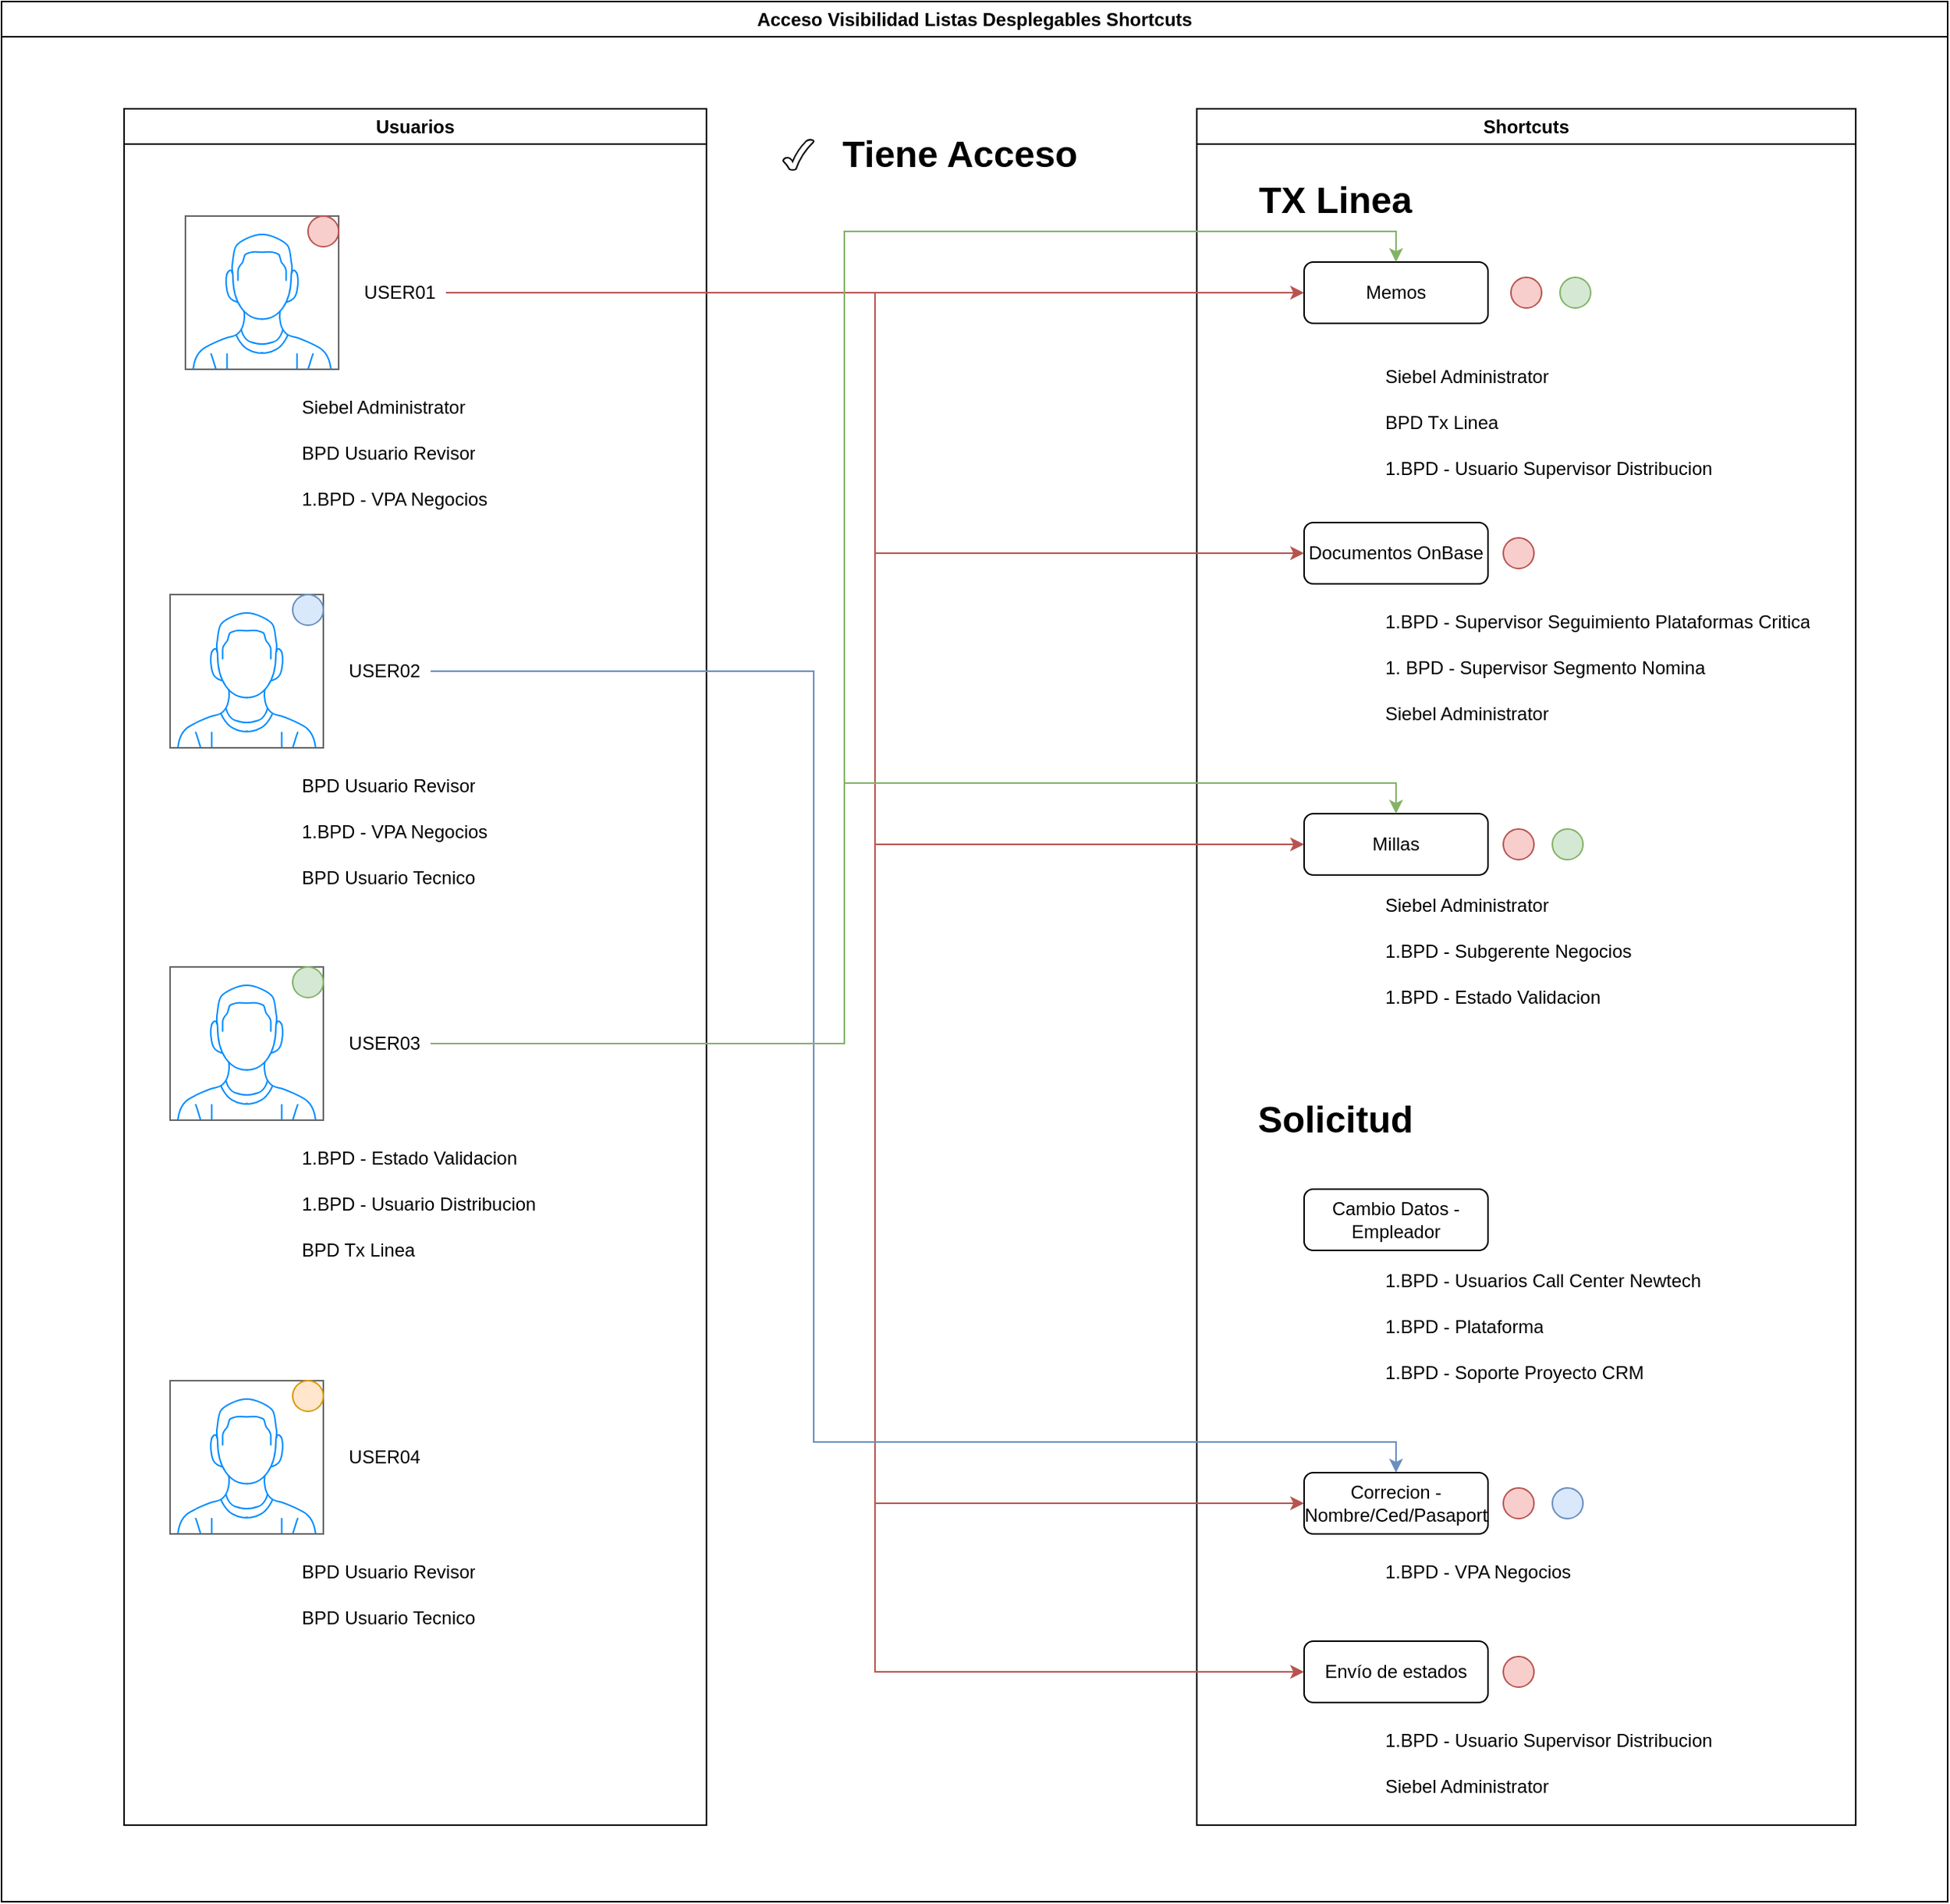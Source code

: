 <mxfile version="24.0.1" type="github">
  <diagram name="Página-1" id="e1_wRRaNP_i4suFVxVqr">
    <mxGraphModel dx="2041" dy="1476" grid="1" gridSize="10" guides="1" tooltips="1" connect="1" arrows="1" fold="1" page="1" pageScale="1" pageWidth="827" pageHeight="1169" math="0" shadow="0">
      <root>
        <mxCell id="0" />
        <mxCell id="1" parent="0" />
        <mxCell id="oCR6-psDNviW3AfrLjAQ-1" value="Acceso Visibilidad Listas Desplegables Shortcuts" style="swimlane;whiteSpace=wrap;html=1;" vertex="1" parent="1">
          <mxGeometry x="910" y="40" width="1270" height="1240" as="geometry" />
        </mxCell>
        <mxCell id="w67qg9FCLOekjY4AeZFf-46" value="" style="verticalLabelPosition=bottom;verticalAlign=top;html=1;shape=mxgraph.basic.tick" parent="oCR6-psDNviW3AfrLjAQ-1" vertex="1">
          <mxGeometry x="510" y="90" width="20" height="20" as="geometry" />
        </mxCell>
        <mxCell id="w67qg9FCLOekjY4AeZFf-47" value="Tiene Acceso" style="text;strokeColor=none;fillColor=none;html=1;fontSize=24;fontStyle=1;verticalAlign=middle;align=center;" parent="oCR6-psDNviW3AfrLjAQ-1" vertex="1">
          <mxGeometry x="540" y="80" width="170" height="40" as="geometry" />
        </mxCell>
        <mxCell id="w67qg9FCLOekjY4AeZFf-48" value="Usuarios" style="swimlane;whiteSpace=wrap;html=1;startSize=23;" parent="oCR6-psDNviW3AfrLjAQ-1" vertex="1">
          <mxGeometry x="80" y="70" width="380" height="1120" as="geometry" />
        </mxCell>
        <mxCell id="w67qg9FCLOekjY4AeZFf-1" value="" style="verticalLabelPosition=bottom;shadow=0;dashed=0;align=center;html=1;verticalAlign=top;strokeWidth=1;shape=mxgraph.mockup.containers.userMale;strokeColor=#666666;strokeColor2=#008cff;" parent="w67qg9FCLOekjY4AeZFf-48" vertex="1">
          <mxGeometry x="40" y="70" width="100" height="100" as="geometry" />
        </mxCell>
        <mxCell id="w67qg9FCLOekjY4AeZFf-3" value="USER01" style="text;html=1;align=center;verticalAlign=middle;whiteSpace=wrap;rounded=0;" parent="w67qg9FCLOekjY4AeZFf-48" vertex="1">
          <mxGeometry x="150" y="105" width="60" height="30" as="geometry" />
        </mxCell>
        <mxCell id="w67qg9FCLOekjY4AeZFf-26" value="" style="verticalLabelPosition=bottom;shadow=0;dashed=0;align=center;html=1;verticalAlign=top;strokeWidth=1;shape=mxgraph.mockup.containers.userMale;strokeColor=#666666;strokeColor2=#008cff;" parent="w67qg9FCLOekjY4AeZFf-48" vertex="1">
          <mxGeometry x="30" y="317" width="100" height="100" as="geometry" />
        </mxCell>
        <mxCell id="w67qg9FCLOekjY4AeZFf-27" value="USER02" style="text;html=1;align=center;verticalAlign=middle;whiteSpace=wrap;rounded=0;" parent="w67qg9FCLOekjY4AeZFf-48" vertex="1">
          <mxGeometry x="140" y="352" width="60" height="30" as="geometry" />
        </mxCell>
        <mxCell id="w67qg9FCLOekjY4AeZFf-28" value="" style="verticalLabelPosition=bottom;shadow=0;dashed=0;align=center;html=1;verticalAlign=top;strokeWidth=1;shape=mxgraph.mockup.containers.userMale;strokeColor=#666666;strokeColor2=#008cff;" parent="w67qg9FCLOekjY4AeZFf-48" vertex="1">
          <mxGeometry x="30" y="560" width="100" height="100" as="geometry" />
        </mxCell>
        <mxCell id="w67qg9FCLOekjY4AeZFf-29" value="USER03" style="text;html=1;align=center;verticalAlign=middle;whiteSpace=wrap;rounded=0;" parent="w67qg9FCLOekjY4AeZFf-48" vertex="1">
          <mxGeometry x="140" y="595" width="60" height="30" as="geometry" />
        </mxCell>
        <mxCell id="w67qg9FCLOekjY4AeZFf-30" value="" style="verticalLabelPosition=bottom;shadow=0;dashed=0;align=center;html=1;verticalAlign=top;strokeWidth=1;shape=mxgraph.mockup.containers.userMale;strokeColor=#666666;strokeColor2=#008cff;" parent="w67qg9FCLOekjY4AeZFf-48" vertex="1">
          <mxGeometry x="30" y="830" width="100" height="100" as="geometry" />
        </mxCell>
        <mxCell id="w67qg9FCLOekjY4AeZFf-31" value="USER04" style="text;html=1;align=center;verticalAlign=middle;whiteSpace=wrap;rounded=0;" parent="w67qg9FCLOekjY4AeZFf-48" vertex="1">
          <mxGeometry x="140" y="865" width="60" height="30" as="geometry" />
        </mxCell>
        <mxCell id="w67qg9FCLOekjY4AeZFf-32" value="Siebel Administrator" style="text;strokeColor=none;fillColor=none;align=left;verticalAlign=middle;spacingLeft=4;spacingRight=4;overflow=hidden;points=[[0,0.5],[1,0.5]];portConstraint=eastwest;rotatable=0;whiteSpace=wrap;html=1;" parent="w67qg9FCLOekjY4AeZFf-48" vertex="1">
          <mxGeometry x="110" y="180" width="120" height="30" as="geometry" />
        </mxCell>
        <mxCell id="w67qg9FCLOekjY4AeZFf-33" value="BPD Usuario Revisor" style="text;strokeColor=none;fillColor=none;align=left;verticalAlign=middle;spacingLeft=4;spacingRight=4;overflow=hidden;points=[[0,0.5],[1,0.5]];portConstraint=eastwest;rotatable=0;whiteSpace=wrap;html=1;" parent="w67qg9FCLOekjY4AeZFf-48" vertex="1">
          <mxGeometry x="110" y="210" width="150" height="30" as="geometry" />
        </mxCell>
        <mxCell id="w67qg9FCLOekjY4AeZFf-35" value="1.BPD - VPA Negocios" style="text;strokeColor=none;fillColor=none;align=left;verticalAlign=middle;spacingLeft=4;spacingRight=4;overflow=hidden;points=[[0,0.5],[1,0.5]];portConstraint=eastwest;rotatable=0;whiteSpace=wrap;html=1;" parent="w67qg9FCLOekjY4AeZFf-48" vertex="1">
          <mxGeometry x="110" y="240" width="230" height="30" as="geometry" />
        </mxCell>
        <mxCell id="w67qg9FCLOekjY4AeZFf-36" value="1.BPD - VPA Negocios" style="text;strokeColor=none;fillColor=none;align=left;verticalAlign=middle;spacingLeft=4;spacingRight=4;overflow=hidden;points=[[0,0.5],[1,0.5]];portConstraint=eastwest;rotatable=0;whiteSpace=wrap;html=1;" parent="w67qg9FCLOekjY4AeZFf-48" vertex="1">
          <mxGeometry x="110" y="457" width="230" height="30" as="geometry" />
        </mxCell>
        <mxCell id="w67qg9FCLOekjY4AeZFf-37" value="BPD Usuario Revisor" style="text;strokeColor=none;fillColor=none;align=left;verticalAlign=middle;spacingLeft=4;spacingRight=4;overflow=hidden;points=[[0,0.5],[1,0.5]];portConstraint=eastwest;rotatable=0;whiteSpace=wrap;html=1;" parent="w67qg9FCLOekjY4AeZFf-48" vertex="1">
          <mxGeometry x="110" y="427" width="150" height="30" as="geometry" />
        </mxCell>
        <mxCell id="w67qg9FCLOekjY4AeZFf-38" value="1.BPD - Estado Validacion" style="text;strokeColor=none;fillColor=none;align=left;verticalAlign=middle;spacingLeft=4;spacingRight=4;overflow=hidden;points=[[0,0.5],[1,0.5]];portConstraint=eastwest;rotatable=0;whiteSpace=wrap;html=1;" parent="w67qg9FCLOekjY4AeZFf-48" vertex="1">
          <mxGeometry x="110" y="670" width="190" height="30" as="geometry" />
        </mxCell>
        <mxCell id="w67qg9FCLOekjY4AeZFf-39" value="1.BPD - Usuario Distribucion" style="text;strokeColor=none;fillColor=none;align=left;verticalAlign=middle;spacingLeft=4;spacingRight=4;overflow=hidden;points=[[0,0.5],[1,0.5]];portConstraint=eastwest;rotatable=0;whiteSpace=wrap;html=1;" parent="w67qg9FCLOekjY4AeZFf-48" vertex="1">
          <mxGeometry x="110" y="700" width="230" height="30" as="geometry" />
        </mxCell>
        <mxCell id="w67qg9FCLOekjY4AeZFf-40" value="BPD Usuario Revisor" style="text;strokeColor=none;fillColor=none;align=left;verticalAlign=middle;spacingLeft=4;spacingRight=4;overflow=hidden;points=[[0,0.5],[1,0.5]];portConstraint=eastwest;rotatable=0;whiteSpace=wrap;html=1;" parent="w67qg9FCLOekjY4AeZFf-48" vertex="1">
          <mxGeometry x="110" y="940" width="150" height="30" as="geometry" />
        </mxCell>
        <mxCell id="w67qg9FCLOekjY4AeZFf-41" value="BPD Usuario Tecnico" style="text;strokeColor=none;fillColor=none;align=left;verticalAlign=middle;spacingLeft=4;spacingRight=4;overflow=hidden;points=[[0,0.5],[1,0.5]];portConstraint=eastwest;rotatable=0;whiteSpace=wrap;html=1;" parent="w67qg9FCLOekjY4AeZFf-48" vertex="1">
          <mxGeometry x="110" y="970" width="150" height="30" as="geometry" />
        </mxCell>
        <mxCell id="w67qg9FCLOekjY4AeZFf-70" value="BPD Usuario Tecnico" style="text;strokeColor=none;fillColor=none;align=left;verticalAlign=middle;spacingLeft=4;spacingRight=4;overflow=hidden;points=[[0,0.5],[1,0.5]];portConstraint=eastwest;rotatable=0;whiteSpace=wrap;html=1;" parent="w67qg9FCLOekjY4AeZFf-48" vertex="1">
          <mxGeometry x="110" y="487" width="150" height="30" as="geometry" />
        </mxCell>
        <mxCell id="w67qg9FCLOekjY4AeZFf-71" value="" style="ellipse;whiteSpace=wrap;html=1;aspect=fixed;fillColor=#f8cecc;strokeColor=#b85450;" parent="w67qg9FCLOekjY4AeZFf-48" vertex="1">
          <mxGeometry x="120" y="70" width="20" height="20" as="geometry" />
        </mxCell>
        <mxCell id="w67qg9FCLOekjY4AeZFf-72" value="" style="ellipse;whiteSpace=wrap;html=1;aspect=fixed;fillColor=#d5e8d4;strokeColor=#82b366;" parent="w67qg9FCLOekjY4AeZFf-48" vertex="1">
          <mxGeometry x="110" y="560" width="20" height="20" as="geometry" />
        </mxCell>
        <mxCell id="w67qg9FCLOekjY4AeZFf-73" value="" style="ellipse;whiteSpace=wrap;html=1;aspect=fixed;fillColor=#dae8fc;strokeColor=#6c8ebf;" parent="w67qg9FCLOekjY4AeZFf-48" vertex="1">
          <mxGeometry x="110" y="317" width="20" height="20" as="geometry" />
        </mxCell>
        <mxCell id="w67qg9FCLOekjY4AeZFf-74" value="" style="ellipse;whiteSpace=wrap;html=1;aspect=fixed;fillColor=#ffe6cc;strokeColor=#d79b00;" parent="w67qg9FCLOekjY4AeZFf-48" vertex="1">
          <mxGeometry x="110" y="830" width="20" height="20" as="geometry" />
        </mxCell>
        <mxCell id="iT9u2Vk3M9yyd-nfzxc5-1" value="BPD Tx Linea" style="text;strokeColor=none;fillColor=none;align=left;verticalAlign=middle;spacingLeft=4;spacingRight=4;overflow=hidden;points=[[0,0.5],[1,0.5]];portConstraint=eastwest;rotatable=0;whiteSpace=wrap;html=1;" parent="w67qg9FCLOekjY4AeZFf-48" vertex="1">
          <mxGeometry x="110" y="730" width="120" height="30" as="geometry" />
        </mxCell>
        <mxCell id="w67qg9FCLOekjY4AeZFf-49" value="Shortcuts" style="swimlane;whiteSpace=wrap;html=1;" parent="oCR6-psDNviW3AfrLjAQ-1" vertex="1">
          <mxGeometry x="780" y="70" width="430" height="1120" as="geometry" />
        </mxCell>
        <mxCell id="w67qg9FCLOekjY4AeZFf-2" value="Memos" style="rounded=1;whiteSpace=wrap;html=1;" parent="w67qg9FCLOekjY4AeZFf-49" vertex="1">
          <mxGeometry x="70" y="100" width="120" height="40" as="geometry" />
        </mxCell>
        <mxCell id="w67qg9FCLOekjY4AeZFf-4" value="TX Linea" style="text;strokeColor=none;fillColor=none;html=1;fontSize=24;fontStyle=1;verticalAlign=middle;align=center;" parent="w67qg9FCLOekjY4AeZFf-49" vertex="1">
          <mxGeometry x="40" y="40" width="100" height="40" as="geometry" />
        </mxCell>
        <mxCell id="w67qg9FCLOekjY4AeZFf-5" value="Siebel Administrator" style="text;strokeColor=none;fillColor=none;align=left;verticalAlign=middle;spacingLeft=4;spacingRight=4;overflow=hidden;points=[[0,0.5],[1,0.5]];portConstraint=eastwest;rotatable=0;whiteSpace=wrap;html=1;" parent="w67qg9FCLOekjY4AeZFf-49" vertex="1">
          <mxGeometry x="117" y="160" width="120" height="30" as="geometry" />
        </mxCell>
        <mxCell id="w67qg9FCLOekjY4AeZFf-6" value="Documentos OnBase" style="rounded=1;whiteSpace=wrap;html=1;" parent="w67qg9FCLOekjY4AeZFf-49" vertex="1">
          <mxGeometry x="70" y="270" width="120" height="40" as="geometry" />
        </mxCell>
        <mxCell id="w67qg9FCLOekjY4AeZFf-7" value="Millas" style="rounded=1;whiteSpace=wrap;html=1;" parent="w67qg9FCLOekjY4AeZFf-49" vertex="1">
          <mxGeometry x="70" y="460" width="120" height="40" as="geometry" />
        </mxCell>
        <mxCell id="w67qg9FCLOekjY4AeZFf-8" value="Cambio Datos -Empleador" style="rounded=1;whiteSpace=wrap;html=1;" parent="w67qg9FCLOekjY4AeZFf-49" vertex="1">
          <mxGeometry x="70" y="705" width="120" height="40" as="geometry" />
        </mxCell>
        <mxCell id="w67qg9FCLOekjY4AeZFf-9" value="Solicitud" style="text;strokeColor=none;fillColor=none;html=1;fontSize=24;fontStyle=1;verticalAlign=middle;align=center;" parent="w67qg9FCLOekjY4AeZFf-49" vertex="1">
          <mxGeometry x="40" y="640" width="100" height="40" as="geometry" />
        </mxCell>
        <mxCell id="w67qg9FCLOekjY4AeZFf-10" value="Correcion -Nombre/Ced/Pasaport" style="rounded=1;whiteSpace=wrap;html=1;" parent="w67qg9FCLOekjY4AeZFf-49" vertex="1">
          <mxGeometry x="70" y="890" width="120" height="40" as="geometry" />
        </mxCell>
        <mxCell id="w67qg9FCLOekjY4AeZFf-11" value="Envío de estados" style="rounded=1;whiteSpace=wrap;html=1;" parent="w67qg9FCLOekjY4AeZFf-49" vertex="1">
          <mxGeometry x="70" y="1000" width="120" height="40" as="geometry" />
        </mxCell>
        <mxCell id="w67qg9FCLOekjY4AeZFf-12" value="BPD Tx Linea" style="text;strokeColor=none;fillColor=none;align=left;verticalAlign=middle;spacingLeft=4;spacingRight=4;overflow=hidden;points=[[0,0.5],[1,0.5]];portConstraint=eastwest;rotatable=0;whiteSpace=wrap;html=1;" parent="w67qg9FCLOekjY4AeZFf-49" vertex="1">
          <mxGeometry x="117" y="190" width="120" height="30" as="geometry" />
        </mxCell>
        <mxCell id="w67qg9FCLOekjY4AeZFf-13" value="Siebel Administrator" style="text;strokeColor=none;fillColor=none;align=left;verticalAlign=middle;spacingLeft=4;spacingRight=4;overflow=hidden;points=[[0,0.5],[1,0.5]];portConstraint=eastwest;rotatable=0;whiteSpace=wrap;html=1;" parent="w67qg9FCLOekjY4AeZFf-49" vertex="1">
          <mxGeometry x="117" y="380" width="120" height="30" as="geometry" />
        </mxCell>
        <mxCell id="w67qg9FCLOekjY4AeZFf-16" value="Siebel Administrator" style="text;strokeColor=none;fillColor=none;align=left;verticalAlign=middle;spacingLeft=4;spacingRight=4;overflow=hidden;points=[[0,0.5],[1,0.5]];portConstraint=eastwest;rotatable=0;whiteSpace=wrap;html=1;" parent="w67qg9FCLOekjY4AeZFf-49" vertex="1">
          <mxGeometry x="117" y="505" width="120" height="30" as="geometry" />
        </mxCell>
        <mxCell id="w67qg9FCLOekjY4AeZFf-17" value="1.BPD - Subgerente Negocios" style="text;strokeColor=none;fillColor=none;align=left;verticalAlign=middle;spacingLeft=4;spacingRight=4;overflow=hidden;points=[[0,0.5],[1,0.5]];portConstraint=eastwest;rotatable=0;whiteSpace=wrap;html=1;" parent="w67qg9FCLOekjY4AeZFf-49" vertex="1">
          <mxGeometry x="117" y="535" width="190" height="30" as="geometry" />
        </mxCell>
        <mxCell id="w67qg9FCLOekjY4AeZFf-18" value="1.BPD - Estado Validacion" style="text;strokeColor=none;fillColor=none;align=left;verticalAlign=middle;spacingLeft=4;spacingRight=4;overflow=hidden;points=[[0,0.5],[1,0.5]];portConstraint=eastwest;rotatable=0;whiteSpace=wrap;html=1;" parent="w67qg9FCLOekjY4AeZFf-49" vertex="1">
          <mxGeometry x="117" y="565" width="190" height="30" as="geometry" />
        </mxCell>
        <mxCell id="w67qg9FCLOekjY4AeZFf-20" value="1.BPD - Usuarios Call Center Newtech" style="text;strokeColor=none;fillColor=none;align=left;verticalAlign=middle;spacingLeft=4;spacingRight=4;overflow=hidden;points=[[0,0.5],[1,0.5]];portConstraint=eastwest;rotatable=0;whiteSpace=wrap;html=1;" parent="w67qg9FCLOekjY4AeZFf-49" vertex="1">
          <mxGeometry x="117" y="750" width="230" height="30" as="geometry" />
        </mxCell>
        <mxCell id="w67qg9FCLOekjY4AeZFf-21" value="1.BPD - Plataforma" style="text;strokeColor=none;fillColor=none;align=left;verticalAlign=middle;spacingLeft=4;spacingRight=4;overflow=hidden;points=[[0,0.5],[1,0.5]];portConstraint=eastwest;rotatable=0;whiteSpace=wrap;html=1;" parent="w67qg9FCLOekjY4AeZFf-49" vertex="1">
          <mxGeometry x="117" y="780" width="230" height="30" as="geometry" />
        </mxCell>
        <mxCell id="w67qg9FCLOekjY4AeZFf-22" value="1.BPD - Soporte Proyecto CRM" style="text;strokeColor=none;fillColor=none;align=left;verticalAlign=middle;spacingLeft=4;spacingRight=4;overflow=hidden;points=[[0,0.5],[1,0.5]];portConstraint=eastwest;rotatable=0;whiteSpace=wrap;html=1;" parent="w67qg9FCLOekjY4AeZFf-49" vertex="1">
          <mxGeometry x="117" y="810" width="230" height="30" as="geometry" />
        </mxCell>
        <mxCell id="w67qg9FCLOekjY4AeZFf-23" value="1.BPD - VPA Negocios" style="text;strokeColor=none;fillColor=none;align=left;verticalAlign=middle;spacingLeft=4;spacingRight=4;overflow=hidden;points=[[0,0.5],[1,0.5]];portConstraint=eastwest;rotatable=0;whiteSpace=wrap;html=1;" parent="w67qg9FCLOekjY4AeZFf-49" vertex="1">
          <mxGeometry x="117" y="940" width="230" height="30" as="geometry" />
        </mxCell>
        <mxCell id="w67qg9FCLOekjY4AeZFf-24" value="1.BPD - Usuario Supervisor Distribucion" style="text;strokeColor=none;fillColor=none;align=left;verticalAlign=middle;spacingLeft=4;spacingRight=4;overflow=hidden;points=[[0,0.5],[1,0.5]];portConstraint=eastwest;rotatable=0;whiteSpace=wrap;html=1;" parent="w67qg9FCLOekjY4AeZFf-49" vertex="1">
          <mxGeometry x="117" y="1050" width="230" height="30" as="geometry" />
        </mxCell>
        <mxCell id="w67qg9FCLOekjY4AeZFf-25" value="Siebel Administrator" style="text;strokeColor=none;fillColor=none;align=left;verticalAlign=middle;spacingLeft=4;spacingRight=4;overflow=hidden;points=[[0,0.5],[1,0.5]];portConstraint=eastwest;rotatable=0;whiteSpace=wrap;html=1;" parent="w67qg9FCLOekjY4AeZFf-49" vertex="1">
          <mxGeometry x="117" y="1080" width="230" height="30" as="geometry" />
        </mxCell>
        <mxCell id="w67qg9FCLOekjY4AeZFf-14" value="1.BPD - Supervisor Seguimiento Plataformas Critica" style="text;strokeColor=none;fillColor=none;align=left;verticalAlign=middle;spacingLeft=4;spacingRight=4;overflow=hidden;points=[[0,0.5],[1,0.5]];portConstraint=eastwest;rotatable=0;whiteSpace=wrap;html=1;" parent="w67qg9FCLOekjY4AeZFf-49" vertex="1">
          <mxGeometry x="117" y="320" width="300" height="30" as="geometry" />
        </mxCell>
        <mxCell id="w67qg9FCLOekjY4AeZFf-15" value="1. BPD - Supervisor Segmento Nomina" style="text;strokeColor=none;fillColor=none;align=left;verticalAlign=middle;spacingLeft=4;spacingRight=4;overflow=hidden;points=[[0,0.5],[1,0.5]];portConstraint=eastwest;rotatable=0;whiteSpace=wrap;html=1;" parent="w67qg9FCLOekjY4AeZFf-49" vertex="1">
          <mxGeometry x="117" y="350" width="300" height="30" as="geometry" />
        </mxCell>
        <mxCell id="w67qg9FCLOekjY4AeZFf-56" value="1.BPD - Usuario Supervisor Distribucion" style="text;strokeColor=none;fillColor=none;align=left;verticalAlign=middle;spacingLeft=4;spacingRight=4;overflow=hidden;points=[[0,0.5],[1,0.5]];portConstraint=eastwest;rotatable=0;whiteSpace=wrap;html=1;" parent="w67qg9FCLOekjY4AeZFf-49" vertex="1">
          <mxGeometry x="117" y="220" width="230" height="30" as="geometry" />
        </mxCell>
        <mxCell id="w67qg9FCLOekjY4AeZFf-58" value="" style="ellipse;whiteSpace=wrap;html=1;aspect=fixed;fillColor=#f8cecc;strokeColor=#b85450;" parent="w67qg9FCLOekjY4AeZFf-49" vertex="1">
          <mxGeometry x="205" y="110" width="20" height="20" as="geometry" />
        </mxCell>
        <mxCell id="w67qg9FCLOekjY4AeZFf-59" value="" style="ellipse;whiteSpace=wrap;html=1;aspect=fixed;fillColor=#d5e8d4;strokeColor=#82b366;" parent="w67qg9FCLOekjY4AeZFf-49" vertex="1">
          <mxGeometry x="237" y="110" width="20" height="20" as="geometry" />
        </mxCell>
        <mxCell id="w67qg9FCLOekjY4AeZFf-60" value="" style="ellipse;whiteSpace=wrap;html=1;aspect=fixed;fillColor=#f8cecc;strokeColor=#b85450;" parent="w67qg9FCLOekjY4AeZFf-49" vertex="1">
          <mxGeometry x="200" y="280" width="20" height="20" as="geometry" />
        </mxCell>
        <mxCell id="w67qg9FCLOekjY4AeZFf-62" value="" style="ellipse;whiteSpace=wrap;html=1;aspect=fixed;fillColor=#f8cecc;strokeColor=#b85450;" parent="w67qg9FCLOekjY4AeZFf-49" vertex="1">
          <mxGeometry x="200" y="470" width="20" height="20" as="geometry" />
        </mxCell>
        <mxCell id="w67qg9FCLOekjY4AeZFf-63" value="" style="ellipse;whiteSpace=wrap;html=1;aspect=fixed;fillColor=#d5e8d4;strokeColor=#82b366;" parent="w67qg9FCLOekjY4AeZFf-49" vertex="1">
          <mxGeometry x="232" y="470" width="20" height="20" as="geometry" />
        </mxCell>
        <mxCell id="w67qg9FCLOekjY4AeZFf-66" value="" style="ellipse;whiteSpace=wrap;html=1;aspect=fixed;fillColor=#f8cecc;strokeColor=#b85450;" parent="w67qg9FCLOekjY4AeZFf-49" vertex="1">
          <mxGeometry x="200" y="900" width="20" height="20" as="geometry" />
        </mxCell>
        <mxCell id="w67qg9FCLOekjY4AeZFf-67" value="" style="ellipse;whiteSpace=wrap;html=1;aspect=fixed;fillColor=#dae8fc;strokeColor=#6c8ebf;" parent="w67qg9FCLOekjY4AeZFf-49" vertex="1">
          <mxGeometry x="232" y="900" width="20" height="20" as="geometry" />
        </mxCell>
        <mxCell id="w67qg9FCLOekjY4AeZFf-68" value="" style="ellipse;whiteSpace=wrap;html=1;aspect=fixed;fillColor=#f8cecc;strokeColor=#b85450;" parent="w67qg9FCLOekjY4AeZFf-49" vertex="1">
          <mxGeometry x="200" y="1010" width="20" height="20" as="geometry" />
        </mxCell>
        <mxCell id="w67qg9FCLOekjY4AeZFf-50" style="edgeStyle=orthogonalEdgeStyle;rounded=0;orthogonalLoop=1;jettySize=auto;html=1;exitX=1;exitY=0.5;exitDx=0;exitDy=0;entryX=0;entryY=0.5;entryDx=0;entryDy=0;fillColor=#f8cecc;strokeColor=#b85450;" parent="oCR6-psDNviW3AfrLjAQ-1" source="w67qg9FCLOekjY4AeZFf-3" target="w67qg9FCLOekjY4AeZFf-6" edge="1">
          <mxGeometry relative="1" as="geometry" />
        </mxCell>
        <mxCell id="w67qg9FCLOekjY4AeZFf-51" style="edgeStyle=orthogonalEdgeStyle;rounded=0;orthogonalLoop=1;jettySize=auto;html=1;exitX=1;exitY=0.5;exitDx=0;exitDy=0;entryX=0;entryY=0.5;entryDx=0;entryDy=0;fillColor=#f8cecc;strokeColor=#b85450;" parent="oCR6-psDNviW3AfrLjAQ-1" source="w67qg9FCLOekjY4AeZFf-3" target="w67qg9FCLOekjY4AeZFf-7" edge="1">
          <mxGeometry relative="1" as="geometry" />
        </mxCell>
        <mxCell id="w67qg9FCLOekjY4AeZFf-52" style="edgeStyle=orthogonalEdgeStyle;rounded=0;orthogonalLoop=1;jettySize=auto;html=1;exitX=1;exitY=0.5;exitDx=0;exitDy=0;entryX=0;entryY=0.5;entryDx=0;entryDy=0;fillColor=#f8cecc;strokeColor=#b85450;" parent="oCR6-psDNviW3AfrLjAQ-1" source="w67qg9FCLOekjY4AeZFf-3" target="w67qg9FCLOekjY4AeZFf-11" edge="1">
          <mxGeometry relative="1" as="geometry" />
        </mxCell>
        <mxCell id="w67qg9FCLOekjY4AeZFf-53" style="edgeStyle=orthogonalEdgeStyle;rounded=0;orthogonalLoop=1;jettySize=auto;html=1;exitX=1;exitY=0.5;exitDx=0;exitDy=0;entryX=0;entryY=0.5;entryDx=0;entryDy=0;fillColor=#f8cecc;strokeColor=#b85450;" parent="oCR6-psDNviW3AfrLjAQ-1" source="w67qg9FCLOekjY4AeZFf-3" target="w67qg9FCLOekjY4AeZFf-10" edge="1">
          <mxGeometry relative="1" as="geometry" />
        </mxCell>
        <mxCell id="w67qg9FCLOekjY4AeZFf-54" style="edgeStyle=orthogonalEdgeStyle;rounded=0;orthogonalLoop=1;jettySize=auto;html=1;exitX=1;exitY=0.5;exitDx=0;exitDy=0;entryX=0.5;entryY=0;entryDx=0;entryDy=0;fillColor=#dae8fc;strokeColor=#6c8ebf;" parent="oCR6-psDNviW3AfrLjAQ-1" source="w67qg9FCLOekjY4AeZFf-27" target="w67qg9FCLOekjY4AeZFf-10" edge="1">
          <mxGeometry relative="1" as="geometry">
            <Array as="points">
              <mxPoint x="530" y="437" />
              <mxPoint x="530" y="940" />
              <mxPoint x="910" y="940" />
            </Array>
          </mxGeometry>
        </mxCell>
        <mxCell id="iT9u2Vk3M9yyd-nfzxc5-2" style="edgeStyle=orthogonalEdgeStyle;rounded=0;orthogonalLoop=1;jettySize=auto;html=1;exitX=1;exitY=0.5;exitDx=0;exitDy=0;entryX=0.5;entryY=0;entryDx=0;entryDy=0;fillColor=#d5e8d4;strokeColor=#82b366;" parent="oCR6-psDNviW3AfrLjAQ-1" source="w67qg9FCLOekjY4AeZFf-29" target="w67qg9FCLOekjY4AeZFf-7" edge="1">
          <mxGeometry relative="1" as="geometry">
            <Array as="points">
              <mxPoint x="550" y="680" />
              <mxPoint x="550" y="510" />
              <mxPoint x="910" y="510" />
            </Array>
          </mxGeometry>
        </mxCell>
        <mxCell id="w67qg9FCLOekjY4AeZFf-45" style="edgeStyle=orthogonalEdgeStyle;rounded=0;orthogonalLoop=1;jettySize=auto;html=1;exitX=1;exitY=0.5;exitDx=0;exitDy=0;entryX=0;entryY=0.5;entryDx=0;entryDy=0;fillColor=#f8cecc;strokeColor=#b85450;" parent="oCR6-psDNviW3AfrLjAQ-1" source="w67qg9FCLOekjY4AeZFf-3" target="w67qg9FCLOekjY4AeZFf-2" edge="1">
          <mxGeometry relative="1" as="geometry" />
        </mxCell>
        <mxCell id="iT9u2Vk3M9yyd-nfzxc5-3" style="edgeStyle=orthogonalEdgeStyle;rounded=0;orthogonalLoop=1;jettySize=auto;html=1;exitX=1;exitY=0.5;exitDx=0;exitDy=0;entryX=0.5;entryY=0;entryDx=0;entryDy=0;fillColor=#d5e8d4;strokeColor=#82b366;" parent="oCR6-psDNviW3AfrLjAQ-1" source="w67qg9FCLOekjY4AeZFf-29" target="w67qg9FCLOekjY4AeZFf-2" edge="1">
          <mxGeometry relative="1" as="geometry">
            <Array as="points">
              <mxPoint x="550" y="680" />
              <mxPoint x="550" y="150" />
              <mxPoint x="910" y="150" />
            </Array>
          </mxGeometry>
        </mxCell>
      </root>
    </mxGraphModel>
  </diagram>
</mxfile>
